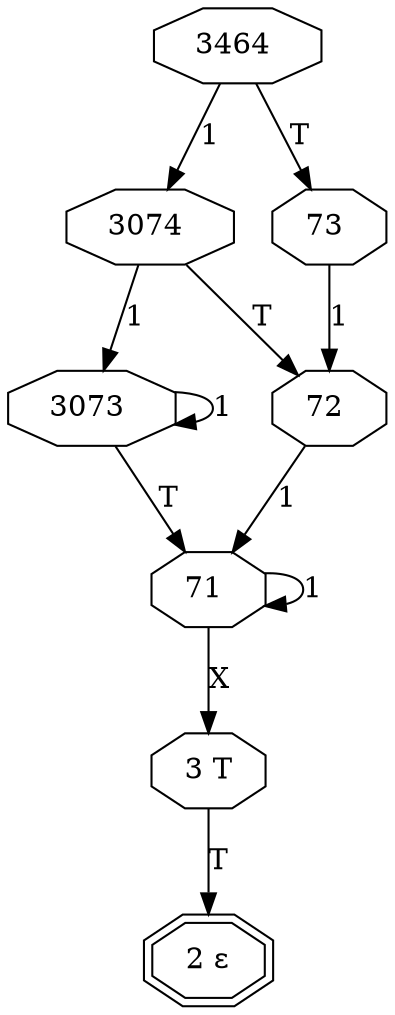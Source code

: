 digraph g
{
graph [ splines = false ] 
3464 [shape=octagon label="3464 "]
3464 -> 3074 [label=1] 
3464 -> 73 [label=T] 
3074 [shape=octagon label="3074 "]
3074 -> 3073 [label=1] 
3074 -> 72 [label=T] 
73 [shape=octagon label="73 "]
73 -> 72 [label=1] 
3073 [shape=octagon label="3073 "]
3073 -> 3073 [label=1] 
3073 -> 71 [label=T] 
72 [shape=octagon label="72 "]
72 -> 71 [label=1] 
71 [shape=octagon label="71 "]
71 -> 71 [label=1] 
71 -> 3 [label=X] 
3 [shape=octagon label="3 T"]
3 -> 2 [label=T] 
2 [shape=doubleoctagon label="2 &#949;"]
}

